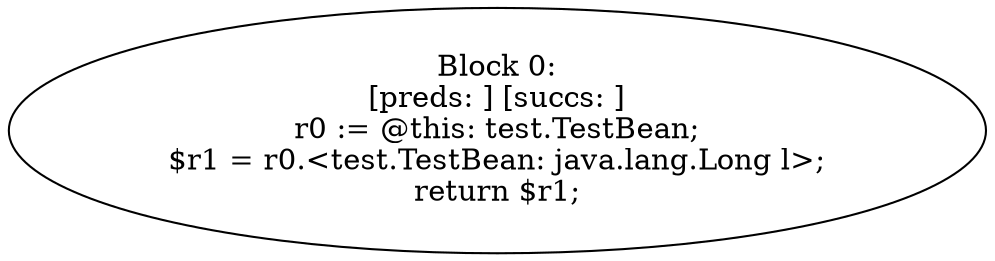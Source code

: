 digraph "unitGraph" {
    "Block 0:
[preds: ] [succs: ]
r0 := @this: test.TestBean;
$r1 = r0.<test.TestBean: java.lang.Long l>;
return $r1;
"
}
